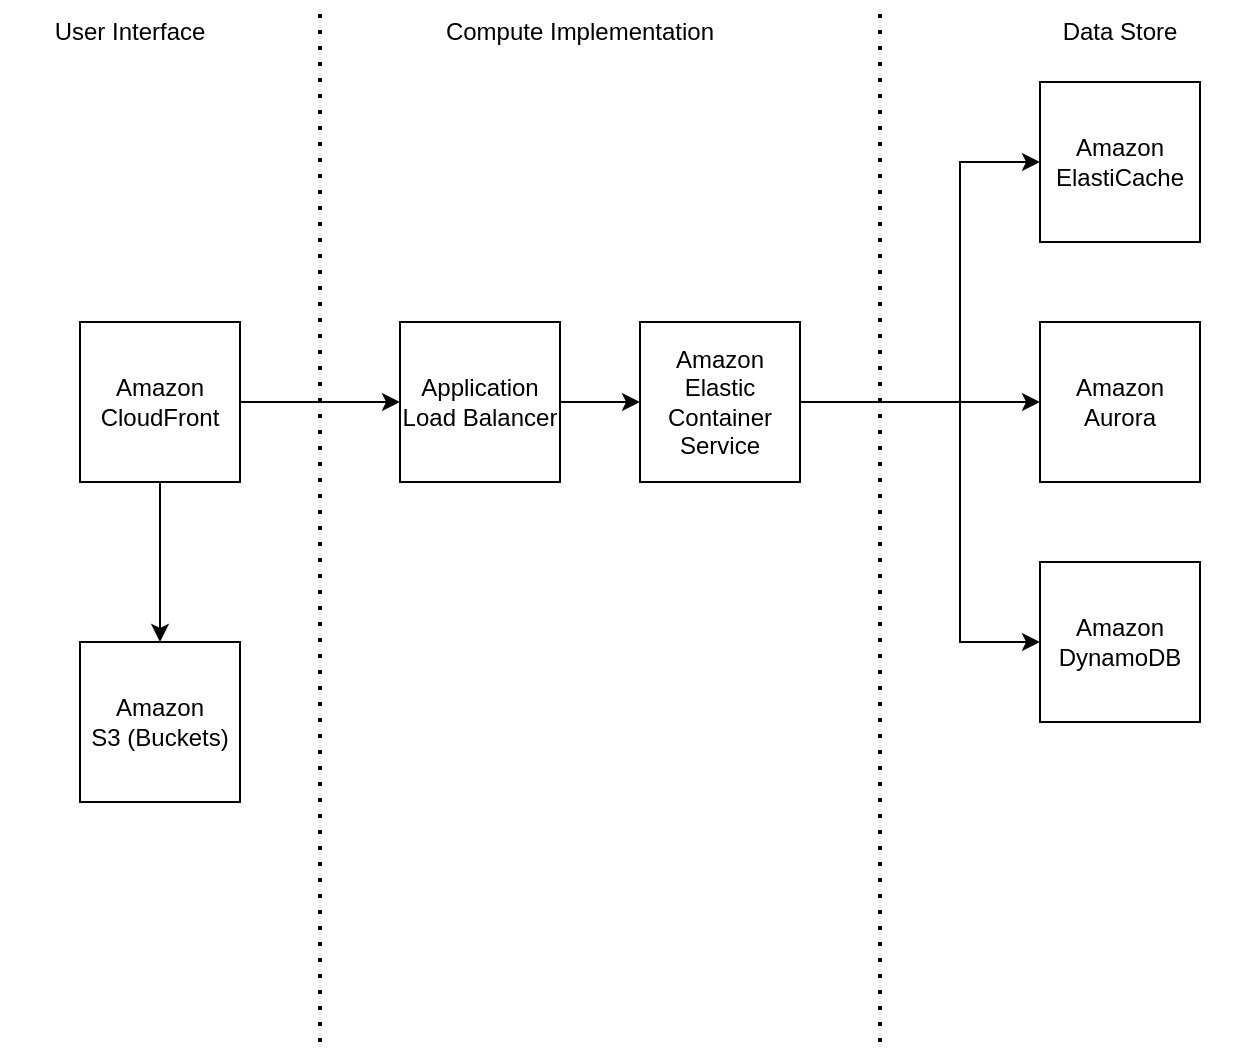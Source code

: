 <mxfile version="21.2.8" type="device">
  <diagram name="Page-1" id="S4uViBZzeBC_5auO9inV">
    <mxGraphModel dx="1050" dy="629" grid="1" gridSize="10" guides="1" tooltips="1" connect="1" arrows="1" fold="1" page="1" pageScale="1" pageWidth="1100" pageHeight="850" math="0" shadow="0">
      <root>
        <mxCell id="0" />
        <mxCell id="1" parent="0" />
        <mxCell id="hiQsKNsFAglLUoJC1yVU-6" style="edgeStyle=orthogonalEdgeStyle;rounded=0;orthogonalLoop=1;jettySize=auto;html=1;" edge="1" parent="1" source="hiQsKNsFAglLUoJC1yVU-1" target="hiQsKNsFAglLUoJC1yVU-3">
          <mxGeometry relative="1" as="geometry" />
        </mxCell>
        <mxCell id="hiQsKNsFAglLUoJC1yVU-7" style="edgeStyle=orthogonalEdgeStyle;rounded=0;orthogonalLoop=1;jettySize=auto;html=1;" edge="1" parent="1" source="hiQsKNsFAglLUoJC1yVU-1" target="hiQsKNsFAglLUoJC1yVU-2">
          <mxGeometry relative="1" as="geometry" />
        </mxCell>
        <mxCell id="hiQsKNsFAglLUoJC1yVU-1" value="Amazon&lt;br&gt;CloudFront" style="whiteSpace=wrap;html=1;aspect=fixed;" vertex="1" parent="1">
          <mxGeometry x="80" y="200" width="80" height="80" as="geometry" />
        </mxCell>
        <mxCell id="hiQsKNsFAglLUoJC1yVU-2" value="Amazon&lt;br&gt;S3 (Buckets)" style="whiteSpace=wrap;html=1;aspect=fixed;" vertex="1" parent="1">
          <mxGeometry x="80" y="360" width="80" height="80" as="geometry" />
        </mxCell>
        <mxCell id="hiQsKNsFAglLUoJC1yVU-5" style="edgeStyle=orthogonalEdgeStyle;rounded=0;orthogonalLoop=1;jettySize=auto;html=1;" edge="1" parent="1" source="hiQsKNsFAglLUoJC1yVU-3" target="hiQsKNsFAglLUoJC1yVU-4">
          <mxGeometry relative="1" as="geometry" />
        </mxCell>
        <mxCell id="hiQsKNsFAglLUoJC1yVU-3" value="Application Load Balancer" style="whiteSpace=wrap;html=1;aspect=fixed;" vertex="1" parent="1">
          <mxGeometry x="240" y="200" width="80" height="80" as="geometry" />
        </mxCell>
        <mxCell id="hiQsKNsFAglLUoJC1yVU-11" style="edgeStyle=orthogonalEdgeStyle;rounded=0;orthogonalLoop=1;jettySize=auto;html=1;" edge="1" parent="1" source="hiQsKNsFAglLUoJC1yVU-4" target="hiQsKNsFAglLUoJC1yVU-9">
          <mxGeometry relative="1" as="geometry" />
        </mxCell>
        <mxCell id="hiQsKNsFAglLUoJC1yVU-12" style="edgeStyle=orthogonalEdgeStyle;rounded=0;orthogonalLoop=1;jettySize=auto;html=1;" edge="1" parent="1" source="hiQsKNsFAglLUoJC1yVU-4" target="hiQsKNsFAglLUoJC1yVU-8">
          <mxGeometry relative="1" as="geometry">
            <Array as="points">
              <mxPoint x="520" y="240" />
              <mxPoint x="520" y="120" />
            </Array>
          </mxGeometry>
        </mxCell>
        <mxCell id="hiQsKNsFAglLUoJC1yVU-13" style="edgeStyle=orthogonalEdgeStyle;rounded=0;orthogonalLoop=1;jettySize=auto;html=1;" edge="1" parent="1" source="hiQsKNsFAglLUoJC1yVU-4" target="hiQsKNsFAglLUoJC1yVU-10">
          <mxGeometry relative="1" as="geometry">
            <Array as="points">
              <mxPoint x="520" y="240" />
              <mxPoint x="520" y="360" />
            </Array>
          </mxGeometry>
        </mxCell>
        <mxCell id="hiQsKNsFAglLUoJC1yVU-4" value="Amazon&lt;br&gt;Elastic Container Service" style="whiteSpace=wrap;html=1;aspect=fixed;" vertex="1" parent="1">
          <mxGeometry x="360" y="200" width="80" height="80" as="geometry" />
        </mxCell>
        <mxCell id="hiQsKNsFAglLUoJC1yVU-8" value="Amazon&lt;br&gt;ElastiCache" style="whiteSpace=wrap;html=1;aspect=fixed;" vertex="1" parent="1">
          <mxGeometry x="560" y="80" width="80" height="80" as="geometry" />
        </mxCell>
        <mxCell id="hiQsKNsFAglLUoJC1yVU-9" value="Amazon Aurora" style="whiteSpace=wrap;html=1;aspect=fixed;" vertex="1" parent="1">
          <mxGeometry x="560" y="200" width="80" height="80" as="geometry" />
        </mxCell>
        <mxCell id="hiQsKNsFAglLUoJC1yVU-10" value="Amazon DynamoDB" style="whiteSpace=wrap;html=1;aspect=fixed;" vertex="1" parent="1">
          <mxGeometry x="560" y="320" width="80" height="80" as="geometry" />
        </mxCell>
        <mxCell id="hiQsKNsFAglLUoJC1yVU-15" value="" style="endArrow=none;dashed=1;html=1;dashPattern=1 3;strokeWidth=2;rounded=0;" edge="1" parent="1">
          <mxGeometry width="50" height="50" relative="1" as="geometry">
            <mxPoint x="200" y="560" as="sourcePoint" />
            <mxPoint x="200" y="40" as="targetPoint" />
          </mxGeometry>
        </mxCell>
        <mxCell id="hiQsKNsFAglLUoJC1yVU-16" value="" style="endArrow=none;dashed=1;html=1;dashPattern=1 3;strokeWidth=2;rounded=0;" edge="1" parent="1">
          <mxGeometry width="50" height="50" relative="1" as="geometry">
            <mxPoint x="480" y="560" as="sourcePoint" />
            <mxPoint x="480" y="40" as="targetPoint" />
          </mxGeometry>
        </mxCell>
        <mxCell id="hiQsKNsFAglLUoJC1yVU-17" value="User Interface" style="text;html=1;strokeColor=none;fillColor=none;align=center;verticalAlign=middle;whiteSpace=wrap;rounded=0;" vertex="1" parent="1">
          <mxGeometry x="40" y="40" width="130" height="30" as="geometry" />
        </mxCell>
        <mxCell id="hiQsKNsFAglLUoJC1yVU-20" value="Compute Implementation" style="text;html=1;strokeColor=none;fillColor=none;align=center;verticalAlign=middle;whiteSpace=wrap;rounded=0;" vertex="1" parent="1">
          <mxGeometry x="220" y="40" width="220" height="30" as="geometry" />
        </mxCell>
        <mxCell id="hiQsKNsFAglLUoJC1yVU-21" value="Data Store" style="text;html=1;strokeColor=none;fillColor=none;align=center;verticalAlign=middle;whiteSpace=wrap;rounded=0;" vertex="1" parent="1">
          <mxGeometry x="535" y="40" width="130" height="30" as="geometry" />
        </mxCell>
      </root>
    </mxGraphModel>
  </diagram>
</mxfile>
